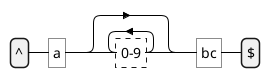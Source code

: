 {
  "sha1": "sgrwf23lgpb48qak53ti9dvvts09u1u",
  "insertion": {
    "when": "2024-06-04T17:28:45.083Z",
    "url": "https://twitter.com/riduidel/status/1601129293383610370",
    "user": "plantuml@gmail.com"
  }
}
@startregex
^a[0-9]*bc$
@endregex
